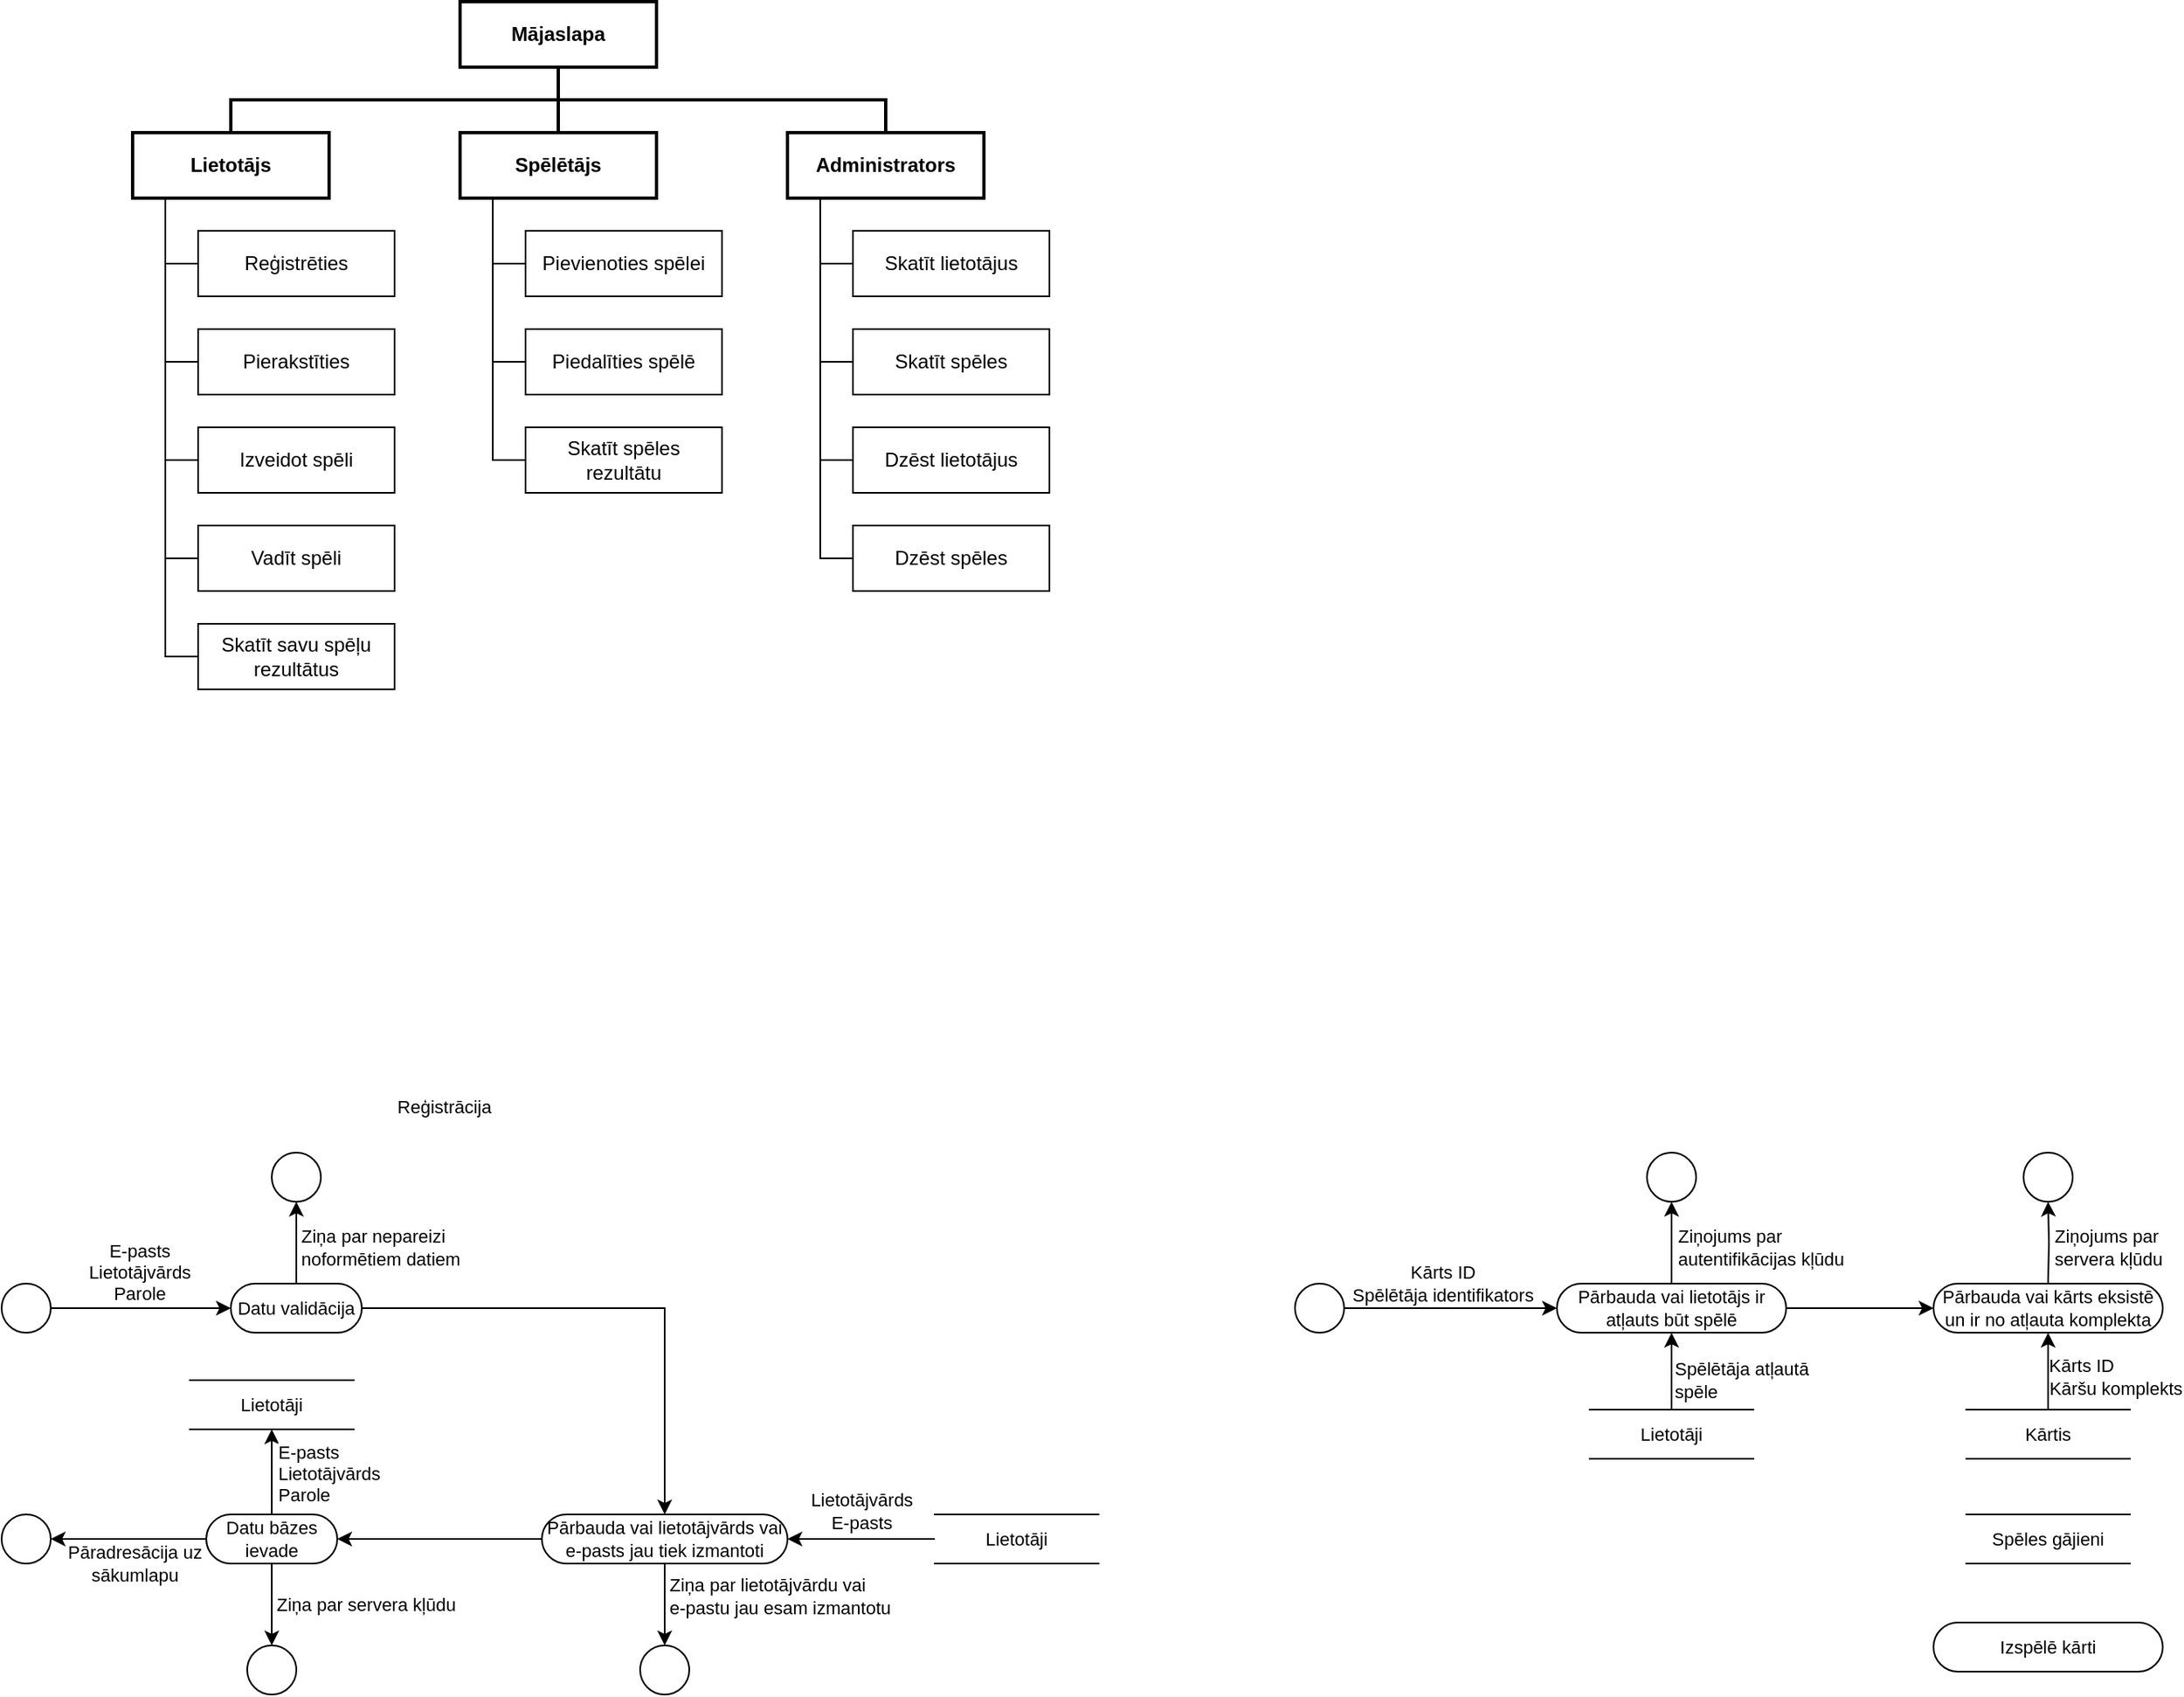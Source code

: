 <mxfile version="22.1.3" type="github">
  <diagram name="Page-1" id="y6iwyL3jviqNe1969kEd">
    <mxGraphModel dx="869" dy="479" grid="1" gridSize="10" guides="1" tooltips="1" connect="1" arrows="1" fold="1" page="1" pageScale="1" pageWidth="850" pageHeight="1100" math="0" shadow="0">
      <root>
        <mxCell id="0" />
        <mxCell id="1" parent="0" />
        <mxCell id="qmBsTYbLXerOwTPvDhYZ-17" style="edgeStyle=orthogonalEdgeStyle;rounded=0;orthogonalLoop=1;jettySize=auto;html=1;entryX=0.5;entryY=0;entryDx=0;entryDy=0;endArrow=none;endFill=0;exitX=0.5;exitY=1;exitDx=0;exitDy=0;strokeWidth=2;fontStyle=1" edge="1" parent="1" source="qmBsTYbLXerOwTPvDhYZ-1" target="qmBsTYbLXerOwTPvDhYZ-2">
          <mxGeometry relative="1" as="geometry" />
        </mxCell>
        <mxCell id="qmBsTYbLXerOwTPvDhYZ-18" style="edgeStyle=orthogonalEdgeStyle;rounded=0;orthogonalLoop=1;jettySize=auto;html=1;endArrow=none;endFill=0;strokeWidth=2;fontStyle=1" edge="1" parent="1" source="qmBsTYbLXerOwTPvDhYZ-1" target="qmBsTYbLXerOwTPvDhYZ-3">
          <mxGeometry relative="1" as="geometry" />
        </mxCell>
        <mxCell id="qmBsTYbLXerOwTPvDhYZ-19" style="edgeStyle=orthogonalEdgeStyle;shape=connector;rounded=0;orthogonalLoop=1;jettySize=auto;html=1;entryX=0.5;entryY=0;entryDx=0;entryDy=0;labelBackgroundColor=default;strokeColor=default;align=center;verticalAlign=middle;fontFamily=Helvetica;fontSize=11;fontColor=default;endArrow=none;endFill=0;exitX=0.5;exitY=1;exitDx=0;exitDy=0;strokeWidth=2;fontStyle=1" edge="1" parent="1" source="qmBsTYbLXerOwTPvDhYZ-1" target="qmBsTYbLXerOwTPvDhYZ-4">
          <mxGeometry relative="1" as="geometry" />
        </mxCell>
        <mxCell id="qmBsTYbLXerOwTPvDhYZ-1" value="Mājaslapa" style="rounded=0;whiteSpace=wrap;html=1;strokeWidth=2;fontStyle=1" vertex="1" parent="1">
          <mxGeometry x="360" y="40" width="120" height="40" as="geometry" />
        </mxCell>
        <mxCell id="qmBsTYbLXerOwTPvDhYZ-2" value="Lietotājs" style="rounded=0;whiteSpace=wrap;html=1;strokeWidth=2;fontStyle=1" vertex="1" parent="1">
          <mxGeometry x="160" y="120" width="120" height="40" as="geometry" />
        </mxCell>
        <mxCell id="qmBsTYbLXerOwTPvDhYZ-3" value="Spēlētājs" style="rounded=0;whiteSpace=wrap;html=1;strokeWidth=2;fontStyle=1" vertex="1" parent="1">
          <mxGeometry x="360" y="120" width="120" height="40" as="geometry" />
        </mxCell>
        <mxCell id="qmBsTYbLXerOwTPvDhYZ-4" value="Administrators" style="rounded=0;whiteSpace=wrap;html=1;strokeWidth=2;fontStyle=1" vertex="1" parent="1">
          <mxGeometry x="560" y="120" width="120" height="40" as="geometry" />
        </mxCell>
        <mxCell id="qmBsTYbLXerOwTPvDhYZ-20" style="edgeStyle=orthogonalEdgeStyle;shape=connector;rounded=0;orthogonalLoop=1;jettySize=auto;html=1;labelBackgroundColor=default;strokeColor=default;align=center;verticalAlign=middle;fontFamily=Helvetica;fontSize=11;fontColor=default;endArrow=none;endFill=0;" edge="1" parent="1" source="qmBsTYbLXerOwTPvDhYZ-5">
          <mxGeometry relative="1" as="geometry">
            <mxPoint x="180" y="170" as="targetPoint" />
          </mxGeometry>
        </mxCell>
        <mxCell id="qmBsTYbLXerOwTPvDhYZ-5" value="Reģistrēties" style="rounded=0;whiteSpace=wrap;html=1;" vertex="1" parent="1">
          <mxGeometry x="200" y="180" width="120" height="40" as="geometry" />
        </mxCell>
        <mxCell id="qmBsTYbLXerOwTPvDhYZ-21" style="edgeStyle=orthogonalEdgeStyle;shape=connector;rounded=0;orthogonalLoop=1;jettySize=auto;html=1;labelBackgroundColor=default;strokeColor=default;align=center;verticalAlign=middle;fontFamily=Helvetica;fontSize=11;fontColor=default;endArrow=none;endFill=0;" edge="1" parent="1" source="qmBsTYbLXerOwTPvDhYZ-6">
          <mxGeometry relative="1" as="geometry">
            <mxPoint x="180" y="200" as="targetPoint" />
          </mxGeometry>
        </mxCell>
        <mxCell id="qmBsTYbLXerOwTPvDhYZ-6" value="Pierakstīties" style="rounded=0;whiteSpace=wrap;html=1;" vertex="1" parent="1">
          <mxGeometry x="200" y="240" width="120" height="40" as="geometry" />
        </mxCell>
        <mxCell id="qmBsTYbLXerOwTPvDhYZ-22" style="edgeStyle=orthogonalEdgeStyle;shape=connector;rounded=0;orthogonalLoop=1;jettySize=auto;html=1;labelBackgroundColor=default;strokeColor=default;align=center;verticalAlign=middle;fontFamily=Helvetica;fontSize=11;fontColor=default;endArrow=none;endFill=0;" edge="1" parent="1" source="qmBsTYbLXerOwTPvDhYZ-7">
          <mxGeometry relative="1" as="geometry">
            <mxPoint x="180" y="260" as="targetPoint" />
          </mxGeometry>
        </mxCell>
        <mxCell id="qmBsTYbLXerOwTPvDhYZ-7" value="Izveidot spēli" style="rounded=0;whiteSpace=wrap;html=1;" vertex="1" parent="1">
          <mxGeometry x="200" y="300" width="120" height="40" as="geometry" />
        </mxCell>
        <mxCell id="qmBsTYbLXerOwTPvDhYZ-23" style="edgeStyle=orthogonalEdgeStyle;shape=connector;rounded=0;orthogonalLoop=1;jettySize=auto;html=1;labelBackgroundColor=default;strokeColor=default;align=center;verticalAlign=middle;fontFamily=Helvetica;fontSize=11;fontColor=default;endArrow=none;endFill=0;" edge="1" parent="1" source="qmBsTYbLXerOwTPvDhYZ-8">
          <mxGeometry relative="1" as="geometry">
            <mxPoint x="180" y="310" as="targetPoint" />
          </mxGeometry>
        </mxCell>
        <mxCell id="qmBsTYbLXerOwTPvDhYZ-8" value="Vadīt spēli" style="rounded=0;whiteSpace=wrap;html=1;" vertex="1" parent="1">
          <mxGeometry x="200" y="360" width="120" height="40" as="geometry" />
        </mxCell>
        <mxCell id="qmBsTYbLXerOwTPvDhYZ-24" style="edgeStyle=orthogonalEdgeStyle;shape=connector;rounded=0;orthogonalLoop=1;jettySize=auto;html=1;labelBackgroundColor=default;strokeColor=default;align=center;verticalAlign=middle;fontFamily=Helvetica;fontSize=11;fontColor=default;endArrow=none;endFill=0;" edge="1" parent="1" source="qmBsTYbLXerOwTPvDhYZ-9">
          <mxGeometry relative="1" as="geometry">
            <mxPoint x="180" y="370" as="targetPoint" />
          </mxGeometry>
        </mxCell>
        <mxCell id="qmBsTYbLXerOwTPvDhYZ-9" value="Skatīt savu spēļu &lt;br&gt;rezultātus" style="rounded=0;whiteSpace=wrap;html=1;" vertex="1" parent="1">
          <mxGeometry x="200" y="420" width="120" height="40" as="geometry" />
        </mxCell>
        <mxCell id="qmBsTYbLXerOwTPvDhYZ-25" style="edgeStyle=orthogonalEdgeStyle;shape=connector;rounded=0;orthogonalLoop=1;jettySize=auto;html=1;labelBackgroundColor=default;strokeColor=default;align=center;verticalAlign=middle;fontFamily=Helvetica;fontSize=11;fontColor=default;endArrow=none;endFill=0;" edge="1" parent="1" source="qmBsTYbLXerOwTPvDhYZ-10">
          <mxGeometry relative="1" as="geometry">
            <mxPoint x="380.0" y="170" as="targetPoint" />
          </mxGeometry>
        </mxCell>
        <mxCell id="qmBsTYbLXerOwTPvDhYZ-10" value="Pievienoties spēlei" style="rounded=0;whiteSpace=wrap;html=1;" vertex="1" parent="1">
          <mxGeometry x="400" y="180" width="120" height="40" as="geometry" />
        </mxCell>
        <mxCell id="qmBsTYbLXerOwTPvDhYZ-26" style="edgeStyle=orthogonalEdgeStyle;shape=connector;rounded=0;orthogonalLoop=1;jettySize=auto;html=1;labelBackgroundColor=default;strokeColor=default;align=center;verticalAlign=middle;fontFamily=Helvetica;fontSize=11;fontColor=default;endArrow=none;endFill=0;" edge="1" parent="1" source="qmBsTYbLXerOwTPvDhYZ-11">
          <mxGeometry relative="1" as="geometry">
            <mxPoint x="380.0" y="190" as="targetPoint" />
          </mxGeometry>
        </mxCell>
        <mxCell id="qmBsTYbLXerOwTPvDhYZ-11" value="Piedalīties spēlē" style="rounded=0;whiteSpace=wrap;html=1;" vertex="1" parent="1">
          <mxGeometry x="400" y="240" width="120" height="40" as="geometry" />
        </mxCell>
        <mxCell id="qmBsTYbLXerOwTPvDhYZ-27" style="edgeStyle=orthogonalEdgeStyle;shape=connector;rounded=0;orthogonalLoop=1;jettySize=auto;html=1;labelBackgroundColor=default;strokeColor=default;align=center;verticalAlign=middle;fontFamily=Helvetica;fontSize=11;fontColor=default;endArrow=none;endFill=0;" edge="1" parent="1" source="qmBsTYbLXerOwTPvDhYZ-12">
          <mxGeometry relative="1" as="geometry">
            <mxPoint x="380.0" y="250" as="targetPoint" />
          </mxGeometry>
        </mxCell>
        <mxCell id="qmBsTYbLXerOwTPvDhYZ-12" value="Skatīt spēles&lt;br&gt; rezultātu" style="rounded=0;whiteSpace=wrap;html=1;" vertex="1" parent="1">
          <mxGeometry x="400" y="300" width="120" height="40" as="geometry" />
        </mxCell>
        <mxCell id="qmBsTYbLXerOwTPvDhYZ-28" style="edgeStyle=orthogonalEdgeStyle;shape=connector;rounded=0;orthogonalLoop=1;jettySize=auto;html=1;labelBackgroundColor=default;strokeColor=default;align=center;verticalAlign=middle;fontFamily=Helvetica;fontSize=11;fontColor=default;endArrow=none;endFill=0;" edge="1" parent="1" source="qmBsTYbLXerOwTPvDhYZ-13">
          <mxGeometry relative="1" as="geometry">
            <mxPoint x="580" y="170" as="targetPoint" />
          </mxGeometry>
        </mxCell>
        <mxCell id="qmBsTYbLXerOwTPvDhYZ-13" value="Skatīt lietotājus" style="rounded=0;whiteSpace=wrap;html=1;" vertex="1" parent="1">
          <mxGeometry x="600" y="180" width="120" height="40" as="geometry" />
        </mxCell>
        <mxCell id="qmBsTYbLXerOwTPvDhYZ-29" style="edgeStyle=orthogonalEdgeStyle;shape=connector;rounded=0;orthogonalLoop=1;jettySize=auto;html=1;labelBackgroundColor=default;strokeColor=default;align=center;verticalAlign=middle;fontFamily=Helvetica;fontSize=11;fontColor=default;endArrow=none;endFill=0;" edge="1" parent="1" source="qmBsTYbLXerOwTPvDhYZ-14">
          <mxGeometry relative="1" as="geometry">
            <mxPoint x="580" y="200" as="targetPoint" />
          </mxGeometry>
        </mxCell>
        <mxCell id="qmBsTYbLXerOwTPvDhYZ-14" value="Skatīt spēles" style="rounded=0;whiteSpace=wrap;html=1;" vertex="1" parent="1">
          <mxGeometry x="600" y="240" width="120" height="40" as="geometry" />
        </mxCell>
        <mxCell id="qmBsTYbLXerOwTPvDhYZ-30" style="edgeStyle=orthogonalEdgeStyle;shape=connector;rounded=0;orthogonalLoop=1;jettySize=auto;html=1;labelBackgroundColor=default;strokeColor=default;align=center;verticalAlign=middle;fontFamily=Helvetica;fontSize=11;fontColor=default;endArrow=none;endFill=0;" edge="1" parent="1" source="qmBsTYbLXerOwTPvDhYZ-15">
          <mxGeometry relative="1" as="geometry">
            <mxPoint x="580" y="250" as="targetPoint" />
          </mxGeometry>
        </mxCell>
        <mxCell id="qmBsTYbLXerOwTPvDhYZ-15" value="Dzēst lietotājus" style="rounded=0;whiteSpace=wrap;html=1;" vertex="1" parent="1">
          <mxGeometry x="600" y="300" width="120" height="40" as="geometry" />
        </mxCell>
        <mxCell id="qmBsTYbLXerOwTPvDhYZ-31" style="edgeStyle=orthogonalEdgeStyle;shape=connector;rounded=0;orthogonalLoop=1;jettySize=auto;html=1;labelBackgroundColor=default;strokeColor=default;align=center;verticalAlign=middle;fontFamily=Helvetica;fontSize=11;fontColor=default;endArrow=none;endFill=0;" edge="1" parent="1" source="qmBsTYbLXerOwTPvDhYZ-16">
          <mxGeometry relative="1" as="geometry">
            <mxPoint x="580" y="320" as="targetPoint" />
          </mxGeometry>
        </mxCell>
        <mxCell id="qmBsTYbLXerOwTPvDhYZ-16" value="Dzēst spēles" style="rounded=0;whiteSpace=wrap;html=1;" vertex="1" parent="1">
          <mxGeometry x="600" y="360" width="120" height="40" as="geometry" />
        </mxCell>
        <mxCell id="qmBsTYbLXerOwTPvDhYZ-34" value="" style="edgeStyle=orthogonalEdgeStyle;shape=connector;rounded=0;orthogonalLoop=1;jettySize=auto;html=1;labelBackgroundColor=default;strokeColor=default;align=center;verticalAlign=middle;fontFamily=Helvetica;fontSize=11;fontColor=default;endArrow=classic;endFill=1;" edge="1" parent="1" source="qmBsTYbLXerOwTPvDhYZ-32" target="qmBsTYbLXerOwTPvDhYZ-33">
          <mxGeometry relative="1" as="geometry" />
        </mxCell>
        <mxCell id="qmBsTYbLXerOwTPvDhYZ-35" value="E-pasts&lt;br&gt;Lietotājvārds&lt;br&gt;Parole" style="edgeLabel;html=1;align=center;verticalAlign=middle;resizable=0;points=[];fontSize=11;fontFamily=Helvetica;fontColor=default;" vertex="1" connectable="0" parent="qmBsTYbLXerOwTPvDhYZ-34">
          <mxGeometry x="0.165" y="-1" relative="1" as="geometry">
            <mxPoint x="-10" y="-23" as="offset" />
          </mxGeometry>
        </mxCell>
        <mxCell id="qmBsTYbLXerOwTPvDhYZ-32" value="" style="shape=ellipse;html=1;dashed=0;whiteSpace=wrap;aspect=fixed;perimeter=ellipsePerimeter;fontFamily=Helvetica;fontSize=11;fontColor=default;" vertex="1" parent="1">
          <mxGeometry x="80" y="823" width="30" height="30" as="geometry" />
        </mxCell>
        <mxCell id="qmBsTYbLXerOwTPvDhYZ-37" value="" style="edgeStyle=orthogonalEdgeStyle;shape=connector;rounded=0;orthogonalLoop=1;jettySize=auto;html=1;labelBackgroundColor=default;strokeColor=default;align=center;verticalAlign=middle;fontFamily=Helvetica;fontSize=11;fontColor=default;endArrow=classic;endFill=1;" edge="1" parent="1" source="qmBsTYbLXerOwTPvDhYZ-33" target="qmBsTYbLXerOwTPvDhYZ-36">
          <mxGeometry relative="1" as="geometry" />
        </mxCell>
        <mxCell id="qmBsTYbLXerOwTPvDhYZ-38" value="&lt;div align=&quot;left&quot;&gt;Ziņa par nepareizi &lt;br&gt;&lt;/div&gt;&lt;div align=&quot;left&quot;&gt;noformētiem datiem&lt;br&gt;&lt;/div&gt;" style="edgeLabel;html=1;align=left;verticalAlign=middle;resizable=0;points=[];fontSize=11;fontFamily=Helvetica;fontColor=default;" vertex="1" connectable="0" parent="qmBsTYbLXerOwTPvDhYZ-37">
          <mxGeometry x="0.077" y="1" relative="1" as="geometry">
            <mxPoint x="2" y="5" as="offset" />
          </mxGeometry>
        </mxCell>
        <mxCell id="qmBsTYbLXerOwTPvDhYZ-40" value="" style="edgeStyle=orthogonalEdgeStyle;shape=connector;rounded=0;orthogonalLoop=1;jettySize=auto;html=1;labelBackgroundColor=default;strokeColor=default;align=center;verticalAlign=middle;fontFamily=Helvetica;fontSize=11;fontColor=default;endArrow=classic;endFill=1;" edge="1" parent="1" source="qmBsTYbLXerOwTPvDhYZ-33" target="qmBsTYbLXerOwTPvDhYZ-39">
          <mxGeometry relative="1" as="geometry" />
        </mxCell>
        <mxCell id="qmBsTYbLXerOwTPvDhYZ-33" value="Datu validācija" style="html=1;dashed=0;whiteSpace=wrap;shape=mxgraph.dfd.start;fontFamily=Helvetica;fontSize=11;fontColor=default;" vertex="1" parent="1">
          <mxGeometry x="220" y="823" width="80" height="30" as="geometry" />
        </mxCell>
        <mxCell id="qmBsTYbLXerOwTPvDhYZ-36" value="" style="shape=ellipse;html=1;dashed=0;whiteSpace=wrap;aspect=fixed;perimeter=ellipsePerimeter;fontFamily=Helvetica;fontSize=11;fontColor=default;" vertex="1" parent="1">
          <mxGeometry x="245" y="743" width="30" height="30" as="geometry" />
        </mxCell>
        <mxCell id="qmBsTYbLXerOwTPvDhYZ-39" value="Pārbauda vai lietotājvārds vai e-pasts jau tiek izmantoti" style="html=1;dashed=0;whiteSpace=wrap;shape=mxgraph.dfd.start;fontFamily=Helvetica;fontSize=11;fontColor=default;" vertex="1" parent="1">
          <mxGeometry x="410" y="964" width="150" height="30" as="geometry" />
        </mxCell>
        <mxCell id="qmBsTYbLXerOwTPvDhYZ-41" value="" style="edgeStyle=orthogonalEdgeStyle;shape=connector;rounded=0;orthogonalLoop=1;jettySize=auto;html=1;labelBackgroundColor=default;strokeColor=default;align=center;verticalAlign=middle;fontFamily=Helvetica;fontSize=11;fontColor=default;endArrow=classic;endFill=1;exitX=0.5;exitY=0.5;exitDx=0;exitDy=15;exitPerimeter=0;" edge="1" parent="1" target="qmBsTYbLXerOwTPvDhYZ-43" source="qmBsTYbLXerOwTPvDhYZ-39">
          <mxGeometry relative="1" as="geometry">
            <mxPoint x="485" y="954" as="sourcePoint" />
          </mxGeometry>
        </mxCell>
        <mxCell id="qmBsTYbLXerOwTPvDhYZ-42" value="&lt;div align=&quot;left&quot;&gt;Ziņa par lietotājvārdu vai&amp;nbsp;&lt;/div&gt;&lt;div align=&quot;left&quot;&gt;e-pastu jau esam izmantotu&lt;br&gt;&lt;/div&gt;" style="edgeLabel;html=1;align=left;verticalAlign=middle;resizable=0;points=[];fontSize=11;fontFamily=Helvetica;fontColor=default;" vertex="1" connectable="0" parent="qmBsTYbLXerOwTPvDhYZ-41">
          <mxGeometry x="0.077" y="1" relative="1" as="geometry">
            <mxPoint y="-7" as="offset" />
          </mxGeometry>
        </mxCell>
        <mxCell id="qmBsTYbLXerOwTPvDhYZ-43" value="" style="shape=ellipse;html=1;dashed=0;whiteSpace=wrap;aspect=fixed;perimeter=ellipsePerimeter;fontFamily=Helvetica;fontSize=11;fontColor=default;" vertex="1" parent="1">
          <mxGeometry x="470" y="1044" width="30" height="30" as="geometry" />
        </mxCell>
        <mxCell id="qmBsTYbLXerOwTPvDhYZ-48" value="" style="edgeStyle=orthogonalEdgeStyle;shape=connector;rounded=0;orthogonalLoop=1;jettySize=auto;html=1;labelBackgroundColor=default;strokeColor=default;align=center;verticalAlign=middle;fontFamily=Helvetica;fontSize=11;fontColor=default;endArrow=classic;endFill=1;" edge="1" parent="1" source="qmBsTYbLXerOwTPvDhYZ-45" target="qmBsTYbLXerOwTPvDhYZ-47">
          <mxGeometry relative="1" as="geometry" />
        </mxCell>
        <mxCell id="qmBsTYbLXerOwTPvDhYZ-49" value="Ziņa par servera kļūdu" style="edgeLabel;html=1;align=left;verticalAlign=middle;resizable=0;points=[];fontSize=11;fontFamily=Helvetica;fontColor=default;" vertex="1" connectable="0" parent="qmBsTYbLXerOwTPvDhYZ-48">
          <mxGeometry x="0.007" relative="1" as="geometry">
            <mxPoint x="1" as="offset" />
          </mxGeometry>
        </mxCell>
        <mxCell id="qmBsTYbLXerOwTPvDhYZ-53" value="" style="edgeStyle=orthogonalEdgeStyle;shape=connector;rounded=0;orthogonalLoop=1;jettySize=auto;html=1;labelBackgroundColor=default;strokeColor=default;align=center;verticalAlign=middle;fontFamily=Helvetica;fontSize=11;fontColor=default;endArrow=classic;endFill=1;" edge="1" parent="1" source="qmBsTYbLXerOwTPvDhYZ-45" target="qmBsTYbLXerOwTPvDhYZ-50">
          <mxGeometry relative="1" as="geometry" />
        </mxCell>
        <mxCell id="qmBsTYbLXerOwTPvDhYZ-54" value="&lt;div align=&quot;left&quot;&gt;E-pasts&lt;br&gt;Lietotājvārds&lt;br&gt;&lt;/div&gt;&lt;div align=&quot;left&quot;&gt;Parole&lt;/div&gt;" style="edgeLabel;html=1;align=left;verticalAlign=middle;resizable=0;points=[];fontSize=11;fontFamily=Helvetica;fontColor=default;" vertex="1" connectable="0" parent="qmBsTYbLXerOwTPvDhYZ-53">
          <mxGeometry x="0.162" y="-2" relative="1" as="geometry">
            <mxPoint y="5" as="offset" />
          </mxGeometry>
        </mxCell>
        <mxCell id="qmBsTYbLXerOwTPvDhYZ-59" value="" style="edgeStyle=orthogonalEdgeStyle;shape=connector;rounded=0;orthogonalLoop=1;jettySize=auto;html=1;labelBackgroundColor=default;strokeColor=default;align=center;verticalAlign=middle;fontFamily=Helvetica;fontSize=11;fontColor=default;endArrow=classic;endFill=1;" edge="1" parent="1" source="qmBsTYbLXerOwTPvDhYZ-45" target="qmBsTYbLXerOwTPvDhYZ-58">
          <mxGeometry relative="1" as="geometry" />
        </mxCell>
        <mxCell id="qmBsTYbLXerOwTPvDhYZ-60" value="Pāradresācija uz &lt;br&gt;sākumlapu" style="edgeLabel;html=1;align=center;verticalAlign=middle;resizable=0;points=[];fontSize=11;fontFamily=Helvetica;fontColor=default;" vertex="1" connectable="0" parent="qmBsTYbLXerOwTPvDhYZ-59">
          <mxGeometry x="0.195" y="2" relative="1" as="geometry">
            <mxPoint x="13" y="13" as="offset" />
          </mxGeometry>
        </mxCell>
        <mxCell id="qmBsTYbLXerOwTPvDhYZ-45" value="Datu bāzes ievade" style="html=1;dashed=0;whiteSpace=wrap;shape=mxgraph.dfd.start;fontFamily=Helvetica;fontSize=11;fontColor=default;" vertex="1" parent="1">
          <mxGeometry x="205" y="964" width="80" height="30" as="geometry" />
        </mxCell>
        <mxCell id="qmBsTYbLXerOwTPvDhYZ-46" style="edgeStyle=orthogonalEdgeStyle;shape=connector;rounded=0;orthogonalLoop=1;jettySize=auto;html=1;entryX=1;entryY=0.5;entryDx=0;entryDy=0;entryPerimeter=0;labelBackgroundColor=default;strokeColor=default;align=center;verticalAlign=middle;fontFamily=Helvetica;fontSize=11;fontColor=default;endArrow=classic;endFill=1;exitX=0;exitY=0.5;exitDx=0;exitDy=0;exitPerimeter=0;" edge="1" parent="1" source="qmBsTYbLXerOwTPvDhYZ-39" target="qmBsTYbLXerOwTPvDhYZ-45">
          <mxGeometry relative="1" as="geometry" />
        </mxCell>
        <mxCell id="qmBsTYbLXerOwTPvDhYZ-47" value="" style="shape=ellipse;html=1;dashed=0;whiteSpace=wrap;aspect=fixed;perimeter=ellipsePerimeter;fontFamily=Helvetica;fontSize=11;fontColor=default;" vertex="1" parent="1">
          <mxGeometry x="230" y="1044" width="30" height="30" as="geometry" />
        </mxCell>
        <mxCell id="qmBsTYbLXerOwTPvDhYZ-50" value="Lietotāji" style="html=1;dashed=0;whiteSpace=wrap;shape=partialRectangle;right=0;left=0;fontFamily=Helvetica;fontSize=11;fontColor=default;" vertex="1" parent="1">
          <mxGeometry x="195" y="882" width="100" height="30" as="geometry" />
        </mxCell>
        <mxCell id="qmBsTYbLXerOwTPvDhYZ-56" value="" style="edgeStyle=orthogonalEdgeStyle;shape=connector;rounded=0;orthogonalLoop=1;jettySize=auto;html=1;labelBackgroundColor=default;strokeColor=default;align=center;verticalAlign=middle;fontFamily=Helvetica;fontSize=11;fontColor=default;endArrow=classic;endFill=1;" edge="1" parent="1" source="qmBsTYbLXerOwTPvDhYZ-55" target="qmBsTYbLXerOwTPvDhYZ-39">
          <mxGeometry relative="1" as="geometry" />
        </mxCell>
        <mxCell id="qmBsTYbLXerOwTPvDhYZ-57" value="&lt;div align=&quot;center&quot;&gt;Lietotājvārds&lt;br&gt;&lt;/div&gt;&lt;div align=&quot;center&quot;&gt;E-pasts&lt;br&gt;&lt;/div&gt;" style="edgeLabel;html=1;align=center;verticalAlign=middle;resizable=0;points=[];fontSize=11;fontFamily=Helvetica;fontColor=default;" vertex="1" connectable="0" parent="qmBsTYbLXerOwTPvDhYZ-56">
          <mxGeometry x="0.075" y="1" relative="1" as="geometry">
            <mxPoint x="3" y="-18" as="offset" />
          </mxGeometry>
        </mxCell>
        <mxCell id="qmBsTYbLXerOwTPvDhYZ-55" value="Lietotāji" style="html=1;dashed=0;whiteSpace=wrap;shape=partialRectangle;right=0;left=0;fontFamily=Helvetica;fontSize=11;fontColor=default;" vertex="1" parent="1">
          <mxGeometry x="650" y="964" width="100" height="30" as="geometry" />
        </mxCell>
        <mxCell id="qmBsTYbLXerOwTPvDhYZ-58" value="" style="shape=ellipse;html=1;dashed=0;whiteSpace=wrap;aspect=fixed;perimeter=ellipsePerimeter;fontFamily=Helvetica;fontSize=11;fontColor=default;" vertex="1" parent="1">
          <mxGeometry x="80" y="964" width="30" height="30" as="geometry" />
        </mxCell>
        <mxCell id="qmBsTYbLXerOwTPvDhYZ-61" value="Reģistrācija" style="text;html=1;align=center;verticalAlign=middle;resizable=0;points=[];autosize=1;strokeColor=none;fillColor=none;fontSize=11;fontFamily=Helvetica;fontColor=default;" vertex="1" parent="1">
          <mxGeometry x="310" y="700" width="80" height="30" as="geometry" />
        </mxCell>
        <mxCell id="qmBsTYbLXerOwTPvDhYZ-64" style="edgeStyle=orthogonalEdgeStyle;shape=connector;rounded=0;orthogonalLoop=1;jettySize=auto;html=1;labelBackgroundColor=default;strokeColor=default;align=center;verticalAlign=middle;fontFamily=Helvetica;fontSize=11;fontColor=default;endArrow=classic;endFill=1;" edge="1" parent="1" source="qmBsTYbLXerOwTPvDhYZ-62" target="qmBsTYbLXerOwTPvDhYZ-63">
          <mxGeometry relative="1" as="geometry" />
        </mxCell>
        <mxCell id="qmBsTYbLXerOwTPvDhYZ-65" value="Kārts ID&lt;br&gt;Spēlētāja identifikators" style="edgeLabel;html=1;align=center;verticalAlign=middle;resizable=0;points=[];fontSize=11;fontFamily=Helvetica;fontColor=default;" vertex="1" connectable="0" parent="qmBsTYbLXerOwTPvDhYZ-64">
          <mxGeometry x="0.092" y="-1" relative="1" as="geometry">
            <mxPoint x="-11" y="-16" as="offset" />
          </mxGeometry>
        </mxCell>
        <mxCell id="qmBsTYbLXerOwTPvDhYZ-62" value="" style="shape=ellipse;html=1;dashed=0;whiteSpace=wrap;aspect=fixed;perimeter=ellipsePerimeter;fontFamily=Helvetica;fontSize=11;fontColor=default;" vertex="1" parent="1">
          <mxGeometry x="870" y="823" width="30" height="30" as="geometry" />
        </mxCell>
        <mxCell id="qmBsTYbLXerOwTPvDhYZ-67" value="" style="edgeStyle=orthogonalEdgeStyle;shape=connector;rounded=0;orthogonalLoop=1;jettySize=auto;html=1;labelBackgroundColor=default;strokeColor=default;align=center;verticalAlign=middle;fontFamily=Helvetica;fontSize=11;fontColor=default;endArrow=classic;endFill=1;" edge="1" parent="1" source="qmBsTYbLXerOwTPvDhYZ-63" target="qmBsTYbLXerOwTPvDhYZ-66">
          <mxGeometry relative="1" as="geometry" />
        </mxCell>
        <mxCell id="qmBsTYbLXerOwTPvDhYZ-68" value="&lt;div align=&quot;left&quot;&gt;Ziņojums par &lt;br&gt;autentifikācijas kļūdu&lt;br&gt;&lt;/div&gt;" style="edgeLabel;html=1;align=left;verticalAlign=middle;resizable=0;points=[];fontSize=11;fontFamily=Helvetica;fontColor=default;" vertex="1" connectable="0" parent="qmBsTYbLXerOwTPvDhYZ-67">
          <mxGeometry x="0.05" y="2" relative="1" as="geometry">
            <mxPoint x="4" y="4" as="offset" />
          </mxGeometry>
        </mxCell>
        <mxCell id="qmBsTYbLXerOwTPvDhYZ-81" value="" style="edgeStyle=orthogonalEdgeStyle;shape=connector;rounded=0;orthogonalLoop=1;jettySize=auto;html=1;labelBackgroundColor=default;strokeColor=default;align=center;verticalAlign=middle;fontFamily=Helvetica;fontSize=11;fontColor=default;endArrow=classic;endFill=1;" edge="1" parent="1" source="qmBsTYbLXerOwTPvDhYZ-63" target="qmBsTYbLXerOwTPvDhYZ-73">
          <mxGeometry relative="1" as="geometry" />
        </mxCell>
        <mxCell id="qmBsTYbLXerOwTPvDhYZ-63" value="Pārbauda vai lietotājs ir atļauts būt spēlē" style="html=1;dashed=0;whiteSpace=wrap;shape=mxgraph.dfd.start;fontFamily=Helvetica;fontSize=11;fontColor=default;" vertex="1" parent="1">
          <mxGeometry x="1030" y="823" width="140" height="30" as="geometry" />
        </mxCell>
        <mxCell id="qmBsTYbLXerOwTPvDhYZ-66" value="" style="shape=ellipse;html=1;dashed=0;whiteSpace=wrap;aspect=fixed;perimeter=ellipsePerimeter;fontFamily=Helvetica;fontSize=11;fontColor=default;" vertex="1" parent="1">
          <mxGeometry x="1085" y="743" width="30" height="30" as="geometry" />
        </mxCell>
        <mxCell id="qmBsTYbLXerOwTPvDhYZ-71" value="" style="edgeStyle=orthogonalEdgeStyle;shape=connector;rounded=0;orthogonalLoop=1;jettySize=auto;html=1;labelBackgroundColor=default;strokeColor=default;align=center;verticalAlign=middle;fontFamily=Helvetica;fontSize=11;fontColor=default;endArrow=classic;endFill=1;" edge="1" parent="1" source="qmBsTYbLXerOwTPvDhYZ-69" target="qmBsTYbLXerOwTPvDhYZ-63">
          <mxGeometry relative="1" as="geometry" />
        </mxCell>
        <mxCell id="qmBsTYbLXerOwTPvDhYZ-72" value="&lt;div align=&quot;left&quot;&gt;Spēlētāja atļautā&lt;br&gt;&lt;/div&gt;&lt;div align=&quot;left&quot;&gt;spēle&lt;/div&gt;" style="edgeLabel;html=1;align=left;verticalAlign=middle;resizable=0;points=[];fontSize=11;fontFamily=Helvetica;fontColor=default;" vertex="1" connectable="0" parent="qmBsTYbLXerOwTPvDhYZ-71">
          <mxGeometry x="0.041" y="-3" relative="1" as="geometry">
            <mxPoint x="-3" y="6" as="offset" />
          </mxGeometry>
        </mxCell>
        <mxCell id="qmBsTYbLXerOwTPvDhYZ-69" value="Lietotāji" style="html=1;dashed=0;whiteSpace=wrap;shape=partialRectangle;right=0;left=0;fontFamily=Helvetica;fontSize=11;fontColor=default;" vertex="1" parent="1">
          <mxGeometry x="1050" y="900" width="100" height="30" as="geometry" />
        </mxCell>
        <mxCell id="qmBsTYbLXerOwTPvDhYZ-73" value="Pārbauda vai kārts eksistē&lt;br&gt;un ir no atļauta komplekta" style="html=1;dashed=0;whiteSpace=wrap;shape=mxgraph.dfd.start;fontFamily=Helvetica;fontSize=11;fontColor=default;" vertex="1" parent="1">
          <mxGeometry x="1260" y="823" width="140" height="30" as="geometry" />
        </mxCell>
        <mxCell id="qmBsTYbLXerOwTPvDhYZ-75" value="" style="edgeStyle=orthogonalEdgeStyle;shape=connector;rounded=0;orthogonalLoop=1;jettySize=auto;html=1;labelBackgroundColor=default;strokeColor=default;align=center;verticalAlign=middle;fontFamily=Helvetica;fontSize=11;fontColor=default;endArrow=classic;endFill=1;" edge="1" parent="1" source="qmBsTYbLXerOwTPvDhYZ-74" target="qmBsTYbLXerOwTPvDhYZ-73">
          <mxGeometry relative="1" as="geometry" />
        </mxCell>
        <mxCell id="qmBsTYbLXerOwTPvDhYZ-76" value="Kārts ID" style="edgeLabel;html=1;align=center;verticalAlign=middle;resizable=0;points=[];fontSize=11;fontFamily=Helvetica;fontColor=default;" vertex="1" connectable="0" parent="qmBsTYbLXerOwTPvDhYZ-75">
          <mxGeometry x="-0.346" relative="1" as="geometry">
            <mxPoint x="20" y="-12" as="offset" />
          </mxGeometry>
        </mxCell>
        <mxCell id="qmBsTYbLXerOwTPvDhYZ-77" value="Kāršu komplekts" style="edgeLabel;html=1;align=center;verticalAlign=middle;resizable=0;points=[];fontSize=11;fontFamily=Helvetica;fontColor=default;" vertex="1" connectable="0" parent="qmBsTYbLXerOwTPvDhYZ-75">
          <mxGeometry x="-0.475" y="1" relative="1" as="geometry">
            <mxPoint x="42" y="-1" as="offset" />
          </mxGeometry>
        </mxCell>
        <mxCell id="qmBsTYbLXerOwTPvDhYZ-74" value="Kārtis" style="html=1;dashed=0;whiteSpace=wrap;shape=partialRectangle;right=0;left=0;fontFamily=Helvetica;fontSize=11;fontColor=default;" vertex="1" parent="1">
          <mxGeometry x="1280" y="900" width="100" height="30" as="geometry" />
        </mxCell>
        <mxCell id="qmBsTYbLXerOwTPvDhYZ-78" value="" style="edgeStyle=orthogonalEdgeStyle;shape=connector;rounded=0;orthogonalLoop=1;jettySize=auto;html=1;labelBackgroundColor=default;strokeColor=default;align=center;verticalAlign=middle;fontFamily=Helvetica;fontSize=11;fontColor=default;endArrow=classic;endFill=1;" edge="1" parent="1" target="qmBsTYbLXerOwTPvDhYZ-80">
          <mxGeometry relative="1" as="geometry">
            <mxPoint x="1330" y="823" as="sourcePoint" />
          </mxGeometry>
        </mxCell>
        <mxCell id="qmBsTYbLXerOwTPvDhYZ-79" value="&lt;div align=&quot;left&quot;&gt;Ziņojums par &lt;br&gt;servera kļūdu&lt;br&gt;&lt;/div&gt;" style="edgeLabel;html=1;align=left;verticalAlign=middle;resizable=0;points=[];fontSize=11;fontFamily=Helvetica;fontColor=default;" vertex="1" connectable="0" parent="qmBsTYbLXerOwTPvDhYZ-78">
          <mxGeometry x="0.05" y="2" relative="1" as="geometry">
            <mxPoint x="4" y="4" as="offset" />
          </mxGeometry>
        </mxCell>
        <mxCell id="qmBsTYbLXerOwTPvDhYZ-80" value="" style="shape=ellipse;html=1;dashed=0;whiteSpace=wrap;aspect=fixed;perimeter=ellipsePerimeter;fontFamily=Helvetica;fontSize=11;fontColor=default;" vertex="1" parent="1">
          <mxGeometry x="1315" y="743" width="30" height="30" as="geometry" />
        </mxCell>
        <mxCell id="qmBsTYbLXerOwTPvDhYZ-82" value="Izspēlē kārti" style="html=1;dashed=0;whiteSpace=wrap;shape=mxgraph.dfd.start;fontFamily=Helvetica;fontSize=11;fontColor=default;" vertex="1" parent="1">
          <mxGeometry x="1260" y="1030" width="140" height="30" as="geometry" />
        </mxCell>
        <mxCell id="qmBsTYbLXerOwTPvDhYZ-83" value="Spēles gājieni" style="html=1;dashed=0;whiteSpace=wrap;shape=partialRectangle;right=0;left=0;fontFamily=Helvetica;fontSize=11;fontColor=default;" vertex="1" parent="1">
          <mxGeometry x="1280" y="964" width="100" height="30" as="geometry" />
        </mxCell>
      </root>
    </mxGraphModel>
  </diagram>
</mxfile>

